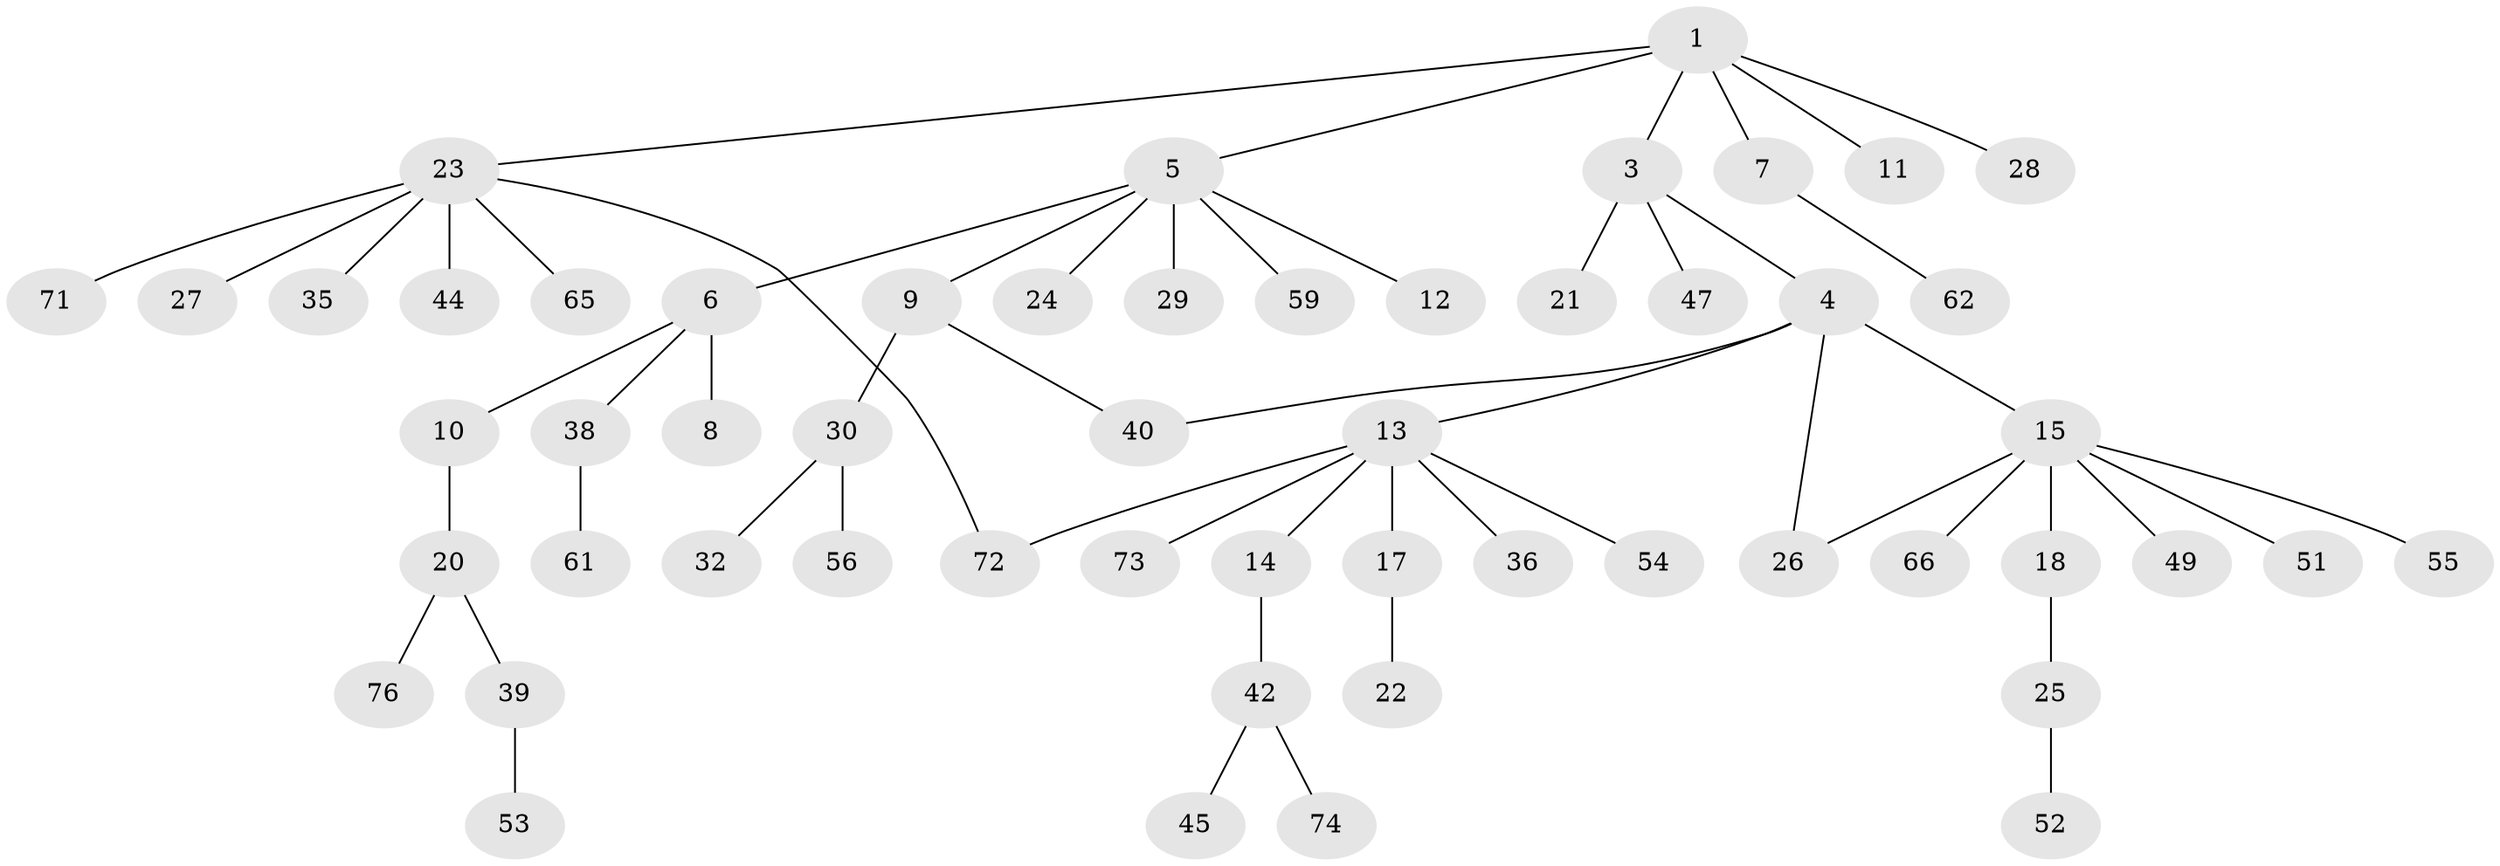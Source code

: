 // Generated by graph-tools (version 1.1) at 2025/51/02/27/25 19:51:39]
// undirected, 54 vertices, 56 edges
graph export_dot {
graph [start="1"]
  node [color=gray90,style=filled];
  1 [super="+2"];
  3 [super="+60"];
  4 [super="+58"];
  5 [super="+16"];
  6 [super="+69"];
  7;
  8;
  9 [super="+41"];
  10;
  11;
  12 [super="+37"];
  13 [super="+50"];
  14;
  15 [super="+19"];
  17 [super="+57"];
  18;
  20 [super="+63"];
  21;
  22;
  23 [super="+33"];
  24;
  25 [super="+48"];
  26 [super="+68"];
  27 [super="+34"];
  28 [super="+67"];
  29 [super="+77"];
  30 [super="+31"];
  32;
  35;
  36;
  38;
  39;
  40 [super="+46"];
  42 [super="+43"];
  44;
  45;
  47;
  49 [super="+64"];
  51;
  52;
  53;
  54;
  55;
  56;
  59;
  61;
  62 [super="+70"];
  65;
  66;
  71;
  72 [super="+75"];
  73;
  74;
  76;
  1 -- 3;
  1 -- 5;
  1 -- 7;
  1 -- 23;
  1 -- 28;
  1 -- 11;
  3 -- 4;
  3 -- 21;
  3 -- 47;
  4 -- 13;
  4 -- 15;
  4 -- 40;
  4 -- 26;
  5 -- 6;
  5 -- 9;
  5 -- 12;
  5 -- 24;
  5 -- 59;
  5 -- 29;
  6 -- 8;
  6 -- 10;
  6 -- 38;
  7 -- 62;
  9 -- 30;
  9 -- 40;
  10 -- 20;
  13 -- 14;
  13 -- 17;
  13 -- 36;
  13 -- 54;
  13 -- 73;
  13 -- 72;
  14 -- 42;
  15 -- 18;
  15 -- 26;
  15 -- 49;
  15 -- 51;
  15 -- 55;
  15 -- 66;
  17 -- 22;
  18 -- 25;
  20 -- 39;
  20 -- 76;
  23 -- 27;
  23 -- 44;
  23 -- 65;
  23 -- 72;
  23 -- 35;
  23 -- 71;
  25 -- 52;
  30 -- 32;
  30 -- 56;
  38 -- 61;
  39 -- 53;
  42 -- 45;
  42 -- 74;
}
